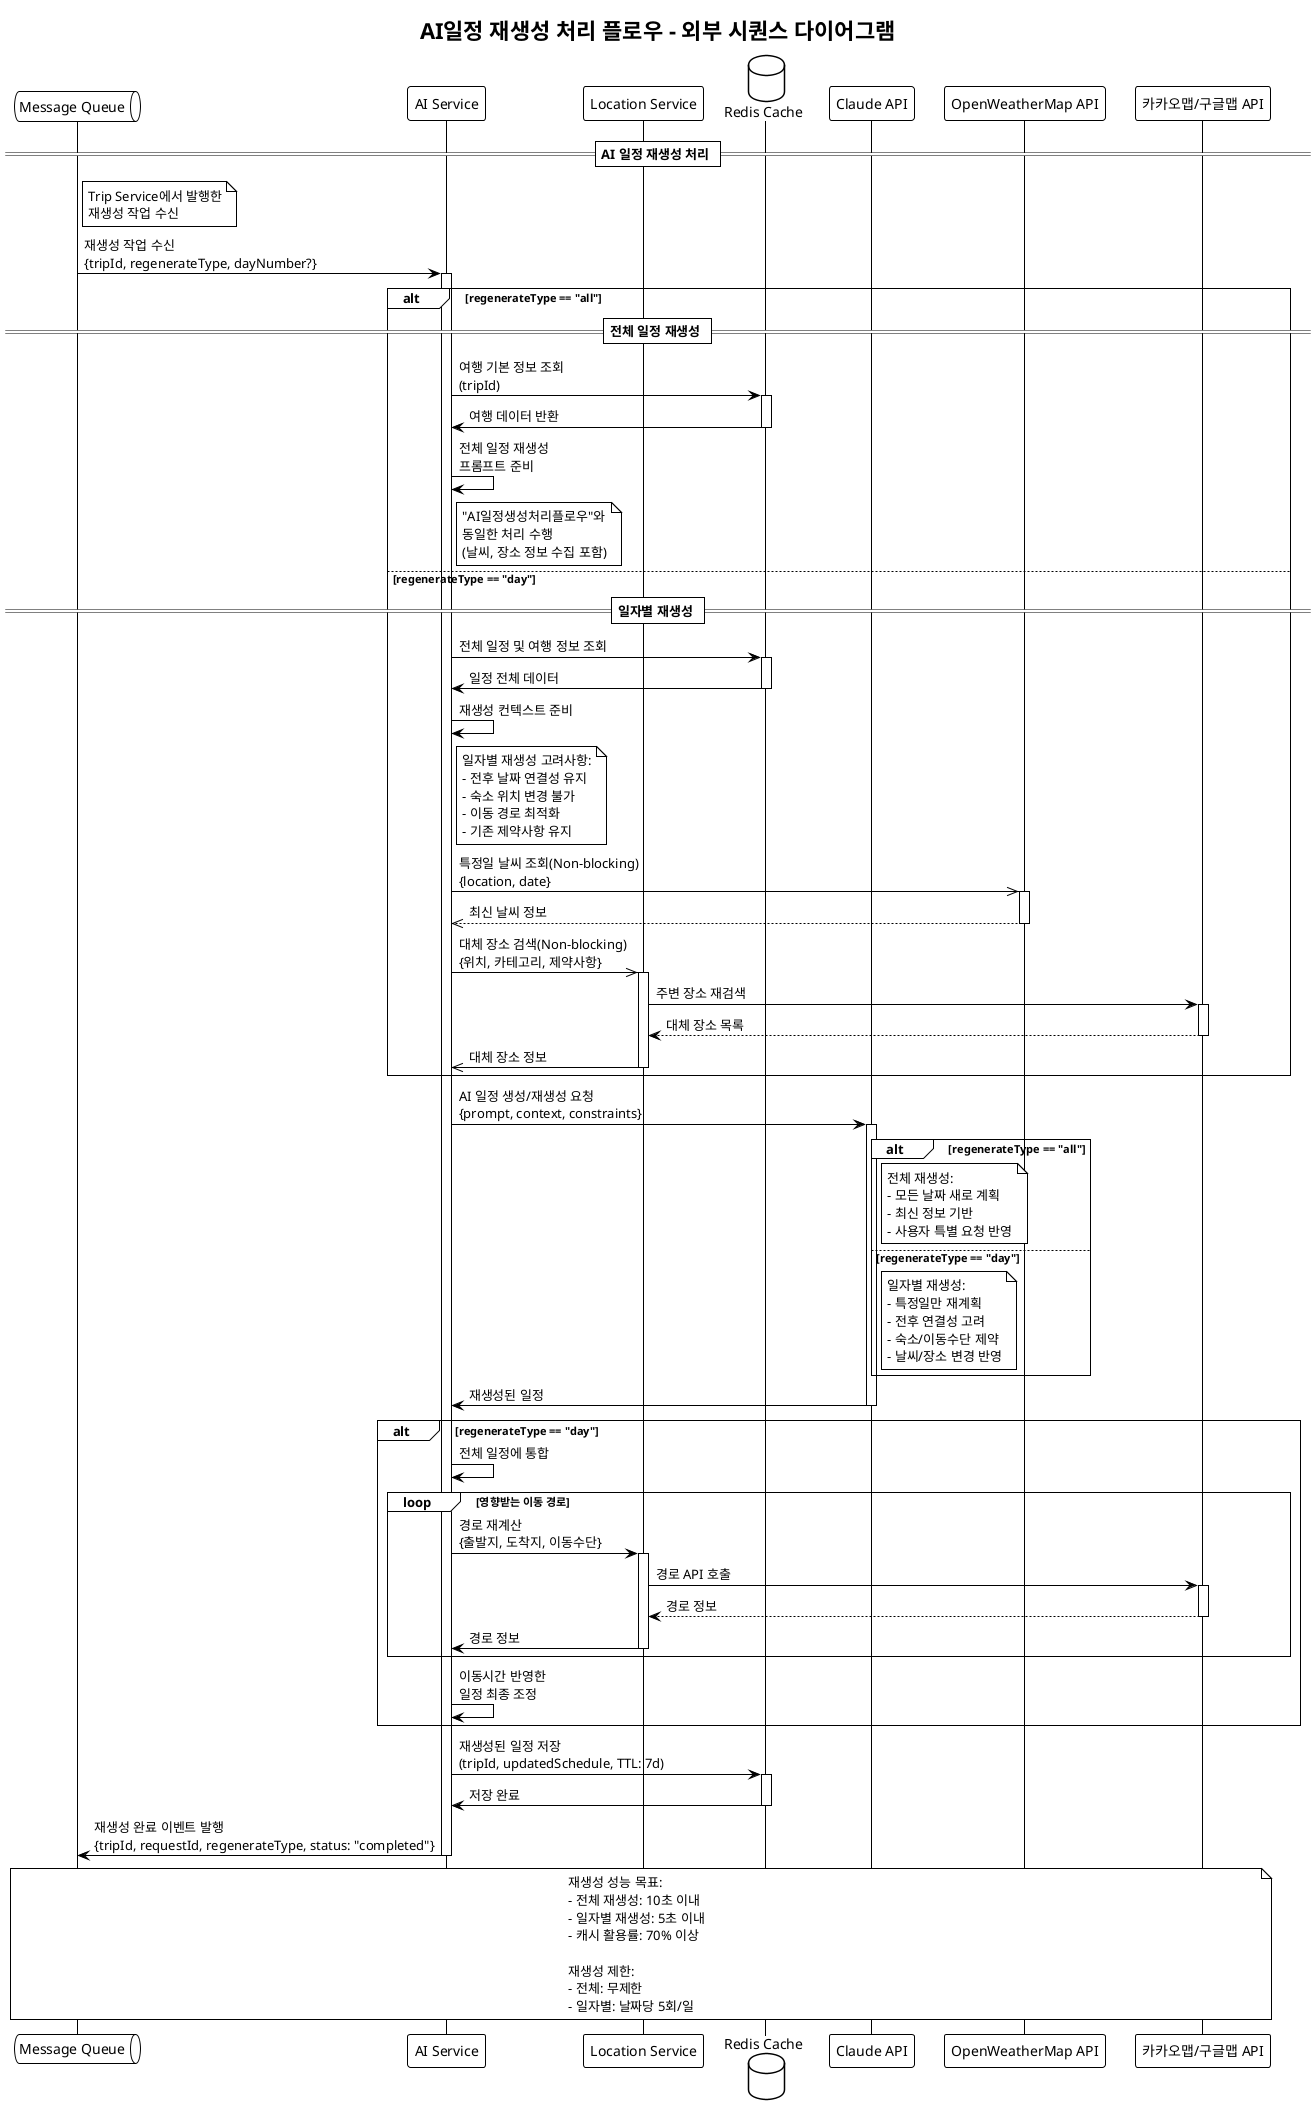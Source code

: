 @startuml AI일정재생성처리플로우
!theme mono

title AI일정 재생성 처리 플로우 - 외부 시퀀스 다이어그램

queue "Message Queue" as MQ
participant "AI Service" as AIService
participant "Location Service" as LocationService
database "Redis Cache" as Redis
participant "Claude API" as ClaudeAPI
participant "OpenWeatherMap API" as WeatherAPI
participant "카카오맵/구글맵 API" as MAP

== AI 일정 재생성 처리 ==
note right of MQ
Trip Service에서 발행한
재생성 작업 수신
end note

MQ -> AIService: 재생성 작업 수신\n{tripId, regenerateType, dayNumber?}
activate AIService

alt regenerateType == "all"
    == 전체 일정 재생성 ==
    
    AIService -> Redis: 여행 기본 정보 조회\n(tripId)
    activate Redis
    Redis -> AIService: 여행 데이터 반환
    deactivate Redis
    
    AIService -> AIService: 전체 일정 재생성\n프롬프트 준비
    
    note right of AIService
    "AI일정생성처리플로우"와
    동일한 처리 수행
    (날씨, 장소 정보 수집 포함)
    end note
    
else regenerateType == "day"
    == 일자별 재생성 ==
    
    AIService -> Redis: 전체 일정 및 여행 정보 조회
    activate Redis
    Redis -> AIService: 일정 전체 데이터
    deactivate Redis
    
    AIService -> AIService: 재생성 컨텍스트 준비
    note right of AIService
    일자별 재생성 고려사항:
    - 전후 날짜 연결성 유지
    - 숙소 위치 변경 불가
    - 이동 경로 최적화
    - 기존 제약사항 유지
    end note
    
    ' 해당일 날씨 정보 재조회
    AIService ->> WeatherAPI: 특정일 날씨 조회(Non-blocking)\n{location, date}
    activate WeatherAPI
    WeatherAPI -->> AIService: 최신 날씨 정보
    deactivate WeatherAPI
    
    ' 대체 장소 정보 수집 (필요시)
    AIService ->> LocationService: 대체 장소 검색(Non-blocking)\n{위치, 카테고리, 제약사항}
    activate LocationService
    
    LocationService -> MAP: 주변 장소 재검색
    activate MAP
    MAP --> LocationService: 대체 장소 목록
    deactivate MAP
    
    LocationService ->> AIService: 대체 장소 정보
    deactivate LocationService
end

AIService -> ClaudeAPI: AI 일정 생성/재생성 요청\n{prompt, context, constraints}
activate ClaudeAPI

alt regenerateType == "all"
    note right of ClaudeAPI
    전체 재생성:
    - 모든 날짜 새로 계획
    - 최신 정보 기반
    - 사용자 특별 요청 반영
    end note
else regenerateType == "day"
    note right of ClaudeAPI
    일자별 재생성:
    - 특정일만 재계획
    - 전후 연결성 고려
    - 숙소/이동수단 제약
    - 날씨/장소 변경 반영
    end note
end

ClaudeAPI -> AIService: 재생성된 일정
deactivate ClaudeAPI

alt regenerateType == "day"
    AIService -> AIService: 전체 일정에 통합
    
    ' 전후 날짜와의 이동 경로 재계산
    loop 영향받는 이동 경로
        AIService -> LocationService: 경로 재계산\n{출발지, 도착지, 이동수단}
        activate LocationService
        LocationService -> MAP: 경로 API 호출
        activate MAP
        MAP --> LocationService: 경로 정보
        deactivate MAP
        LocationService -> AIService: 경로 정보
        deactivate LocationService
    end
    
    AIService -> AIService: 이동시간 반영한\n일정 최종 조정
end

AIService -> Redis: 재생성된 일정 저장\n(tripId, updatedSchedule, TTL: 7d)
activate Redis
Redis -> AIService: 저장 완료
deactivate Redis

AIService -> MQ: 재생성 완료 이벤트 발행\n{tripId, requestId, regenerateType, status: "completed"}
deactivate AIService

note over MQ, MAP
재생성 성능 목표:
- 전체 재생성: 10초 이내
- 일자별 재생성: 5초 이내
- 캐시 활용률: 70% 이상

재생성 제한:
- 전체: 무제한
- 일자별: 날짜당 5회/일
end note

@enduml
